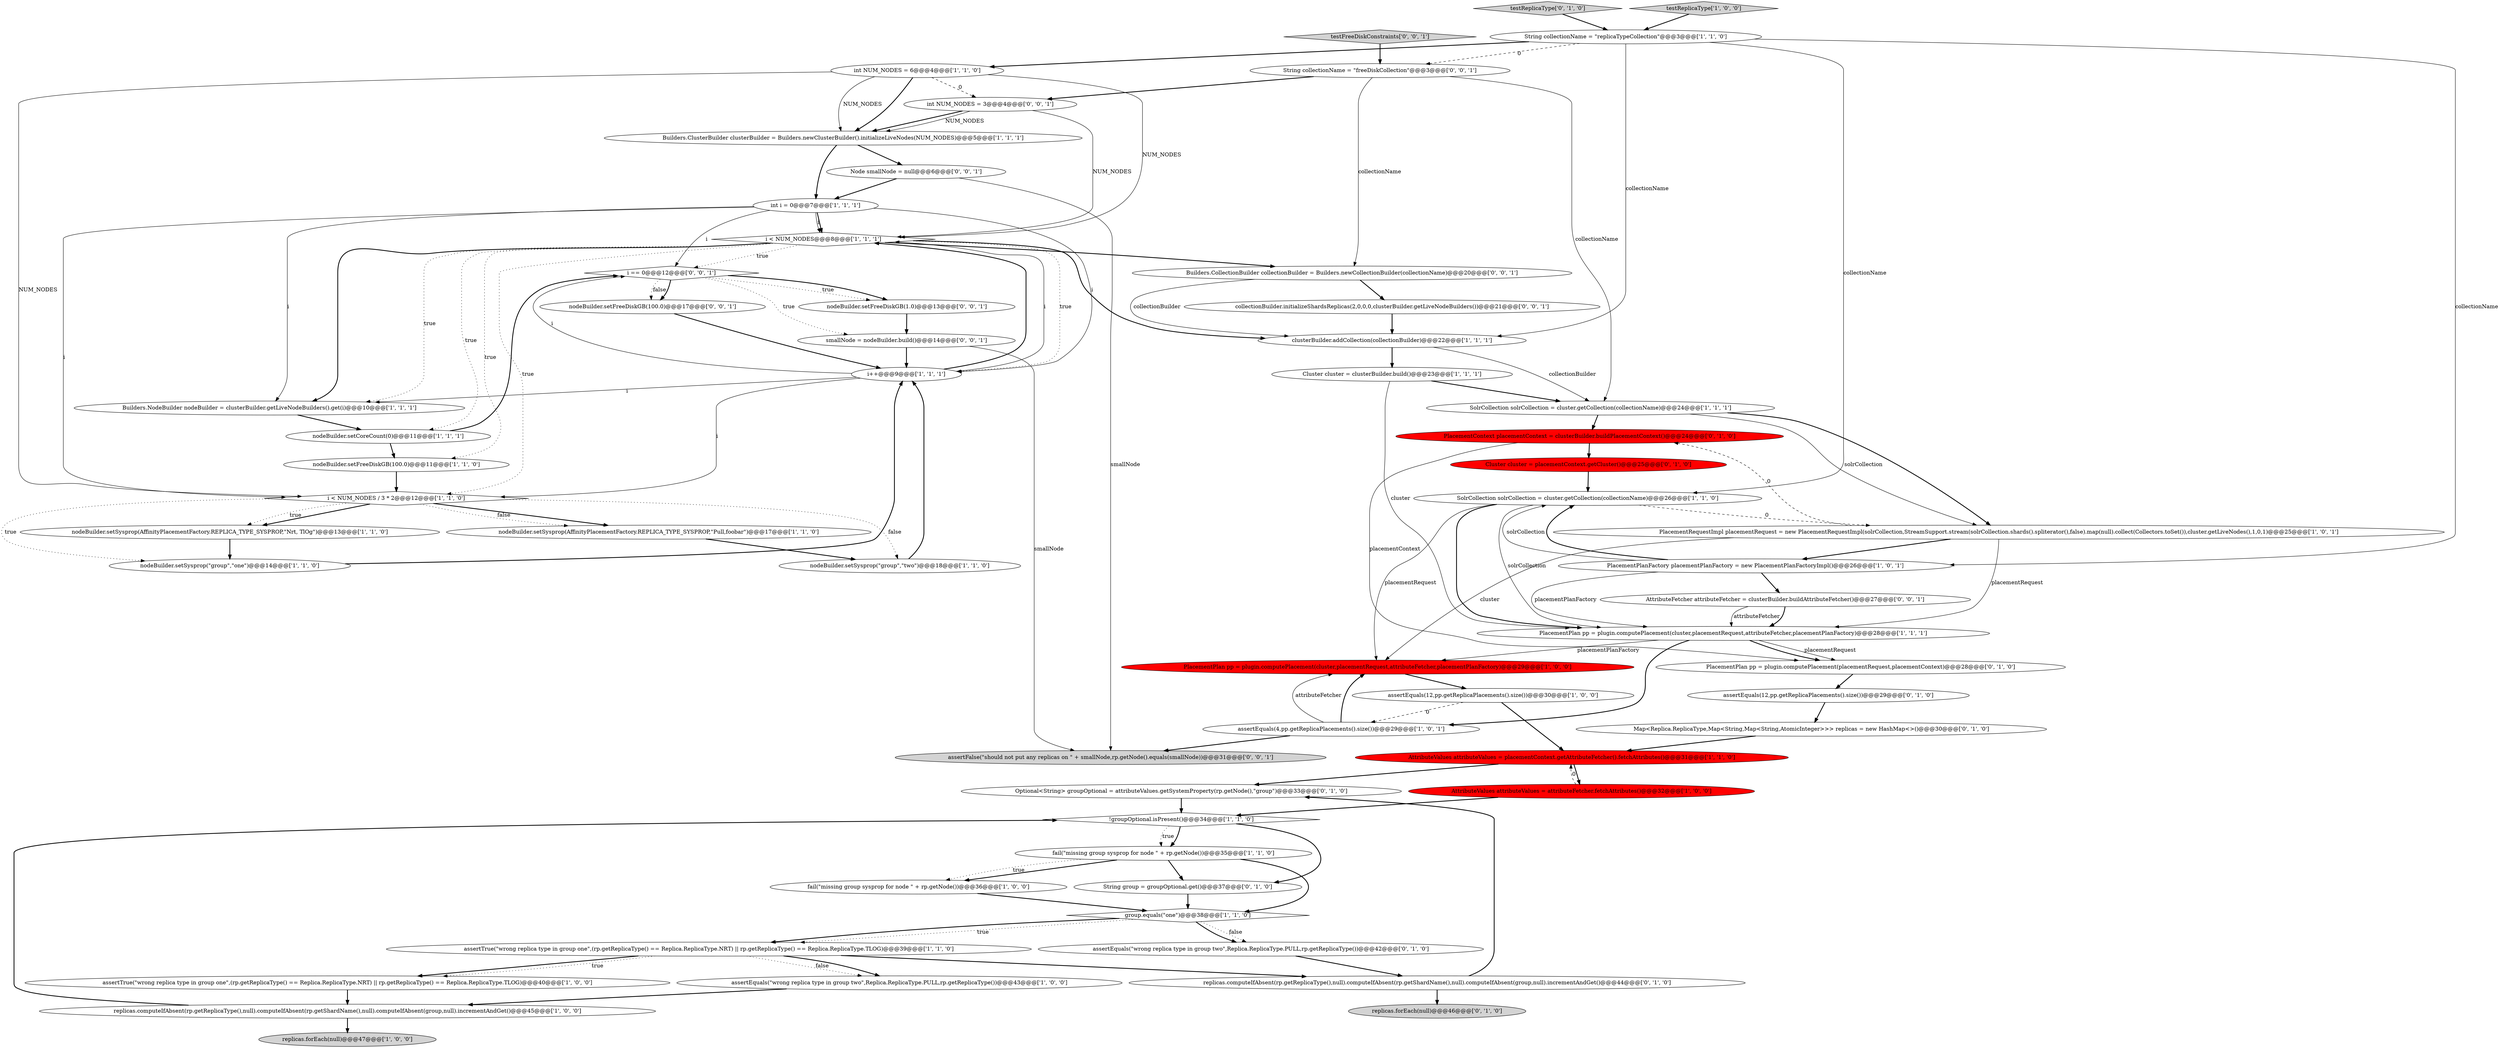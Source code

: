digraph {
55 [style = filled, label = "String collectionName = \"freeDiskCollection\"@@@3@@@['0', '0', '1']", fillcolor = white, shape = ellipse image = "AAA0AAABBB3BBB"];
19 [style = filled, label = "replicas.computeIfAbsent(rp.getReplicaType(),null).computeIfAbsent(rp.getShardName(),null).computeIfAbsent(group,null).incrementAndGet()@@@45@@@['1', '0', '0']", fillcolor = white, shape = ellipse image = "AAA0AAABBB1BBB"];
58 [style = filled, label = "testFreeDiskConstraints['0', '0', '1']", fillcolor = lightgray, shape = diamond image = "AAA0AAABBB3BBB"];
37 [style = filled, label = "PlacementPlan pp = plugin.computePlacement(placementRequest,placementContext)@@@28@@@['0', '1', '0']", fillcolor = white, shape = ellipse image = "AAA0AAABBB2BBB"];
24 [style = filled, label = "replicas.forEach(null)@@@47@@@['1', '0', '0']", fillcolor = lightgray, shape = ellipse image = "AAA0AAABBB1BBB"];
29 [style = filled, label = "Cluster cluster = clusterBuilder.build()@@@23@@@['1', '1', '1']", fillcolor = white, shape = ellipse image = "AAA0AAABBB1BBB"];
39 [style = filled, label = "Map<Replica.ReplicaType,Map<String,Map<String,AtomicInteger>>> replicas = new HashMap<>()@@@30@@@['0', '1', '0']", fillcolor = white, shape = ellipse image = "AAA0AAABBB2BBB"];
57 [style = filled, label = "nodeBuilder.setFreeDiskGB(1.0)@@@13@@@['0', '0', '1']", fillcolor = white, shape = ellipse image = "AAA0AAABBB3BBB"];
15 [style = filled, label = "PlacementPlan pp = plugin.computePlacement(cluster,placementRequest,attributeFetcher,placementPlanFactory)@@@29@@@['1', '0', '0']", fillcolor = red, shape = ellipse image = "AAA1AAABBB1BBB"];
38 [style = filled, label = "Optional<String> groupOptional = attributeValues.getSystemProperty(rp.getNode(),\"group\")@@@33@@@['0', '1', '0']", fillcolor = white, shape = ellipse image = "AAA0AAABBB2BBB"];
54 [style = filled, label = "Node smallNode = null@@@6@@@['0', '0', '1']", fillcolor = white, shape = ellipse image = "AAA0AAABBB3BBB"];
41 [style = filled, label = "replicas.forEach(null)@@@46@@@['0', '1', '0']", fillcolor = lightgray, shape = ellipse image = "AAA0AAABBB2BBB"];
1 [style = filled, label = "int NUM_NODES = 6@@@4@@@['1', '1', '0']", fillcolor = white, shape = ellipse image = "AAA0AAABBB1BBB"];
33 [style = filled, label = "assertTrue(\"wrong replica type in group one\",(rp.getReplicaType() == Replica.ReplicaType.NRT) || rp.getReplicaType() == Replica.ReplicaType.TLOG)@@@40@@@['1', '0', '0']", fillcolor = white, shape = ellipse image = "AAA0AAABBB1BBB"];
46 [style = filled, label = "replicas.computeIfAbsent(rp.getReplicaType(),null).computeIfAbsent(rp.getShardName(),null).computeIfAbsent(group,null).incrementAndGet()@@@44@@@['0', '1', '0']", fillcolor = white, shape = ellipse image = "AAA0AAABBB2BBB"];
50 [style = filled, label = "i == 0@@@12@@@['0', '0', '1']", fillcolor = white, shape = diamond image = "AAA0AAABBB3BBB"];
52 [style = filled, label = "AttributeFetcher attributeFetcher = clusterBuilder.buildAttributeFetcher()@@@27@@@['0', '0', '1']", fillcolor = white, shape = ellipse image = "AAA0AAABBB3BBB"];
2 [style = filled, label = "PlacementPlanFactory placementPlanFactory = new PlacementPlanFactoryImpl()@@@26@@@['1', '0', '1']", fillcolor = white, shape = ellipse image = "AAA0AAABBB1BBB"];
47 [style = filled, label = "Builders.CollectionBuilder collectionBuilder = Builders.newCollectionBuilder(collectionName)@@@20@@@['0', '0', '1']", fillcolor = white, shape = ellipse image = "AAA0AAABBB3BBB"];
8 [style = filled, label = "nodeBuilder.setFreeDiskGB(100.0)@@@11@@@['1', '1', '0']", fillcolor = white, shape = ellipse image = "AAA0AAABBB1BBB"];
35 [style = filled, label = "fail(\"missing group sysprop for node \" + rp.getNode())@@@36@@@['1', '0', '0']", fillcolor = white, shape = ellipse image = "AAA0AAABBB1BBB"];
10 [style = filled, label = "nodeBuilder.setSysprop(AffinityPlacementFactory.REPLICA_TYPE_SYSPROP,\"Pull,foobar\")@@@17@@@['1', '1', '0']", fillcolor = white, shape = ellipse image = "AAA0AAABBB1BBB"];
42 [style = filled, label = "PlacementContext placementContext = clusterBuilder.buildPlacementContext()@@@24@@@['0', '1', '0']", fillcolor = red, shape = ellipse image = "AAA1AAABBB2BBB"];
9 [style = filled, label = "nodeBuilder.setSysprop(AffinityPlacementFactory.REPLICA_TYPE_SYSPROP,\"Nrt, TlOg\")@@@13@@@['1', '1', '0']", fillcolor = white, shape = ellipse image = "AAA0AAABBB1BBB"];
45 [style = filled, label = "testReplicaType['0', '1', '0']", fillcolor = lightgray, shape = diamond image = "AAA0AAABBB2BBB"];
13 [style = filled, label = "nodeBuilder.setSysprop(\"group\",\"one\")@@@14@@@['1', '1', '0']", fillcolor = white, shape = ellipse image = "AAA0AAABBB1BBB"];
26 [style = filled, label = "AttributeValues attributeValues = attributeFetcher.fetchAttributes()@@@32@@@['1', '0', '0']", fillcolor = red, shape = ellipse image = "AAA1AAABBB1BBB"];
3 [style = filled, label = "PlacementPlan pp = plugin.computePlacement(cluster,placementRequest,attributeFetcher,placementPlanFactory)@@@28@@@['1', '1', '1']", fillcolor = white, shape = ellipse image = "AAA0AAABBB1BBB"];
21 [style = filled, label = "i < NUM_NODES / 3 * 2@@@12@@@['1', '1', '0']", fillcolor = white, shape = diamond image = "AAA0AAABBB1BBB"];
4 [style = filled, label = "assertEquals(4,pp.getReplicaPlacements().size())@@@29@@@['1', '0', '1']", fillcolor = white, shape = ellipse image = "AAA0AAABBB1BBB"];
23 [style = filled, label = "assertEquals(12,pp.getReplicaPlacements().size())@@@30@@@['1', '0', '0']", fillcolor = white, shape = ellipse image = "AAA0AAABBB1BBB"];
34 [style = filled, label = "nodeBuilder.setSysprop(\"group\",\"two\")@@@18@@@['1', '1', '0']", fillcolor = white, shape = ellipse image = "AAA0AAABBB1BBB"];
22 [style = filled, label = "assertTrue(\"wrong replica type in group one\",(rp.getReplicaType() == Replica.ReplicaType.NRT) || rp.getReplicaType() == Replica.ReplicaType.TLOG)@@@39@@@['1', '1', '0']", fillcolor = white, shape = ellipse image = "AAA0AAABBB1BBB"];
28 [style = filled, label = "i++@@@9@@@['1', '1', '1']", fillcolor = white, shape = ellipse image = "AAA0AAABBB1BBB"];
43 [style = filled, label = "Cluster cluster = placementContext.getCluster()@@@25@@@['0', '1', '0']", fillcolor = red, shape = ellipse image = "AAA1AAABBB2BBB"];
12 [style = filled, label = "testReplicaType['1', '0', '0']", fillcolor = lightgray, shape = diamond image = "AAA0AAABBB1BBB"];
18 [style = filled, label = "assertEquals(\"wrong replica type in group two\",Replica.ReplicaType.PULL,rp.getReplicaType())@@@43@@@['1', '0', '0']", fillcolor = white, shape = ellipse image = "AAA0AAABBB1BBB"];
53 [style = filled, label = "nodeBuilder.setFreeDiskGB(100.0)@@@17@@@['0', '0', '1']", fillcolor = white, shape = ellipse image = "AAA0AAABBB3BBB"];
32 [style = filled, label = "clusterBuilder.addCollection(collectionBuilder)@@@22@@@['1', '1', '1']", fillcolor = white, shape = ellipse image = "AAA0AAABBB1BBB"];
56 [style = filled, label = "assertFalse(\"should not put any replicas on \" + smallNode,rp.getNode().equals(smallNode))@@@31@@@['0', '0', '1']", fillcolor = lightgray, shape = ellipse image = "AAA0AAABBB3BBB"];
20 [style = filled, label = "group.equals(\"one\")@@@38@@@['1', '1', '0']", fillcolor = white, shape = diamond image = "AAA0AAABBB1BBB"];
30 [style = filled, label = "int i = 0@@@7@@@['1', '1', '1']", fillcolor = white, shape = ellipse image = "AAA0AAABBB1BBB"];
17 [style = filled, label = "PlacementRequestImpl placementRequest = new PlacementRequestImpl(solrCollection,StreamSupport.stream(solrCollection.shards().spliterator(),false).map(null).collect(Collectors.toSet()),cluster.getLiveNodes(),1,0,1)@@@25@@@['1', '0', '1']", fillcolor = white, shape = ellipse image = "AAA0AAABBB1BBB"];
48 [style = filled, label = "collectionBuilder.initializeShardsReplicas(2,0,0,0,clusterBuilder.getLiveNodeBuilders())@@@21@@@['0', '0', '1']", fillcolor = white, shape = ellipse image = "AAA0AAABBB3BBB"];
49 [style = filled, label = "int NUM_NODES = 3@@@4@@@['0', '0', '1']", fillcolor = white, shape = ellipse image = "AAA0AAABBB3BBB"];
5 [style = filled, label = "i < NUM_NODES@@@8@@@['1', '1', '1']", fillcolor = white, shape = diamond image = "AAA0AAABBB1BBB"];
7 [style = filled, label = "SolrCollection solrCollection = cluster.getCollection(collectionName)@@@24@@@['1', '1', '1']", fillcolor = white, shape = ellipse image = "AAA0AAABBB1BBB"];
40 [style = filled, label = "assertEquals(\"wrong replica type in group two\",Replica.ReplicaType.PULL,rp.getReplicaType())@@@42@@@['0', '1', '0']", fillcolor = white, shape = ellipse image = "AAA0AAABBB2BBB"];
16 [style = filled, label = "String collectionName = \"replicaTypeCollection\"@@@3@@@['1', '1', '0']", fillcolor = white, shape = ellipse image = "AAA0AAABBB1BBB"];
51 [style = filled, label = "smallNode = nodeBuilder.build()@@@14@@@['0', '0', '1']", fillcolor = white, shape = ellipse image = "AAA0AAABBB3BBB"];
25 [style = filled, label = "!groupOptional.isPresent()@@@34@@@['1', '1', '0']", fillcolor = white, shape = diamond image = "AAA0AAABBB1BBB"];
0 [style = filled, label = "nodeBuilder.setCoreCount(0)@@@11@@@['1', '1', '1']", fillcolor = white, shape = ellipse image = "AAA0AAABBB1BBB"];
11 [style = filled, label = "AttributeValues attributeValues = placementContext.getAttributeFetcher().fetchAttributes()@@@31@@@['1', '1', '0']", fillcolor = red, shape = ellipse image = "AAA1AAABBB1BBB"];
36 [style = filled, label = "String group = groupOptional.get()@@@37@@@['0', '1', '0']", fillcolor = white, shape = ellipse image = "AAA0AAABBB2BBB"];
44 [style = filled, label = "assertEquals(12,pp.getReplicaPlacements().size())@@@29@@@['0', '1', '0']", fillcolor = white, shape = ellipse image = "AAA0AAABBB2BBB"];
27 [style = filled, label = "Builders.ClusterBuilder clusterBuilder = Builders.newClusterBuilder().initializeLiveNodes(NUM_NODES)@@@5@@@['1', '1', '1']", fillcolor = white, shape = ellipse image = "AAA0AAABBB1BBB"];
14 [style = filled, label = "SolrCollection solrCollection = cluster.getCollection(collectionName)@@@26@@@['1', '1', '0']", fillcolor = white, shape = ellipse image = "AAA0AAABBB1BBB"];
6 [style = filled, label = "fail(\"missing group sysprop for node \" + rp.getNode())@@@35@@@['1', '1', '0']", fillcolor = white, shape = ellipse image = "AAA0AAABBB1BBB"];
31 [style = filled, label = "Builders.NodeBuilder nodeBuilder = clusterBuilder.getLiveNodeBuilders().get(i)@@@10@@@['1', '1', '1']", fillcolor = white, shape = ellipse image = "AAA0AAABBB1BBB"];
14->3 [style = bold, label=""];
21->10 [style = bold, label=""];
6->35 [style = bold, label=""];
29->3 [style = solid, label="cluster"];
55->49 [style = bold, label=""];
21->34 [style = dotted, label="false"];
4->15 [style = bold, label=""];
1->27 [style = bold, label=""];
49->5 [style = solid, label="NUM_NODES"];
25->6 [style = bold, label=""];
28->50 [style = solid, label="i"];
17->3 [style = solid, label="placementRequest"];
3->4 [style = bold, label=""];
36->20 [style = bold, label=""];
19->24 [style = bold, label=""];
1->49 [style = dashed, label="0"];
2->14 [style = bold, label=""];
0->8 [style = bold, label=""];
1->21 [style = solid, label="NUM_NODES"];
22->18 [style = dotted, label="false"];
2->52 [style = bold, label=""];
42->37 [style = solid, label="placementContext"];
3->37 [style = solid, label="placementRequest"];
22->33 [style = bold, label=""];
46->38 [style = bold, label=""];
28->5 [style = bold, label=""];
22->46 [style = bold, label=""];
51->28 [style = bold, label=""];
47->32 [style = solid, label="collectionBuilder"];
47->48 [style = bold, label=""];
57->51 [style = bold, label=""];
23->4 [style = dashed, label="0"];
35->20 [style = bold, label=""];
25->36 [style = bold, label=""];
27->30 [style = bold, label=""];
18->19 [style = bold, label=""];
50->51 [style = dotted, label="true"];
22->33 [style = dotted, label="true"];
52->3 [style = solid, label="attributeFetcher"];
21->10 [style = dotted, label="false"];
46->41 [style = bold, label=""];
19->25 [style = bold, label=""];
4->56 [style = bold, label=""];
26->11 [style = dashed, label="0"];
21->9 [style = bold, label=""];
22->18 [style = bold, label=""];
21->9 [style = dotted, label="true"];
10->34 [style = bold, label=""];
17->2 [style = bold, label=""];
16->32 [style = solid, label="collectionName"];
25->6 [style = dotted, label="true"];
7->42 [style = bold, label=""];
27->54 [style = bold, label=""];
38->25 [style = bold, label=""];
48->32 [style = bold, label=""];
21->13 [style = dotted, label="true"];
20->22 [style = dotted, label="true"];
5->8 [style = dotted, label="true"];
30->50 [style = solid, label="i"];
14->3 [style = solid, label="solrCollection"];
11->26 [style = bold, label=""];
7->17 [style = bold, label=""];
3->37 [style = bold, label=""];
55->47 [style = solid, label="collectionName"];
31->0 [style = bold, label=""];
5->31 [style = dotted, label="true"];
4->15 [style = solid, label="attributeFetcher"];
45->16 [style = bold, label=""];
5->0 [style = dotted, label="true"];
17->42 [style = dashed, label="0"];
14->15 [style = solid, label="placementRequest"];
3->15 [style = solid, label="placementPlanFactory"];
2->14 [style = solid, label="solrCollection"];
5->32 [style = bold, label=""];
34->28 [style = bold, label=""];
6->20 [style = bold, label=""];
30->28 [style = solid, label="i"];
50->57 [style = dotted, label="true"];
32->7 [style = solid, label="collectionBuilder"];
16->1 [style = bold, label=""];
30->5 [style = bold, label=""];
43->14 [style = bold, label=""];
50->57 [style = bold, label=""];
28->31 [style = solid, label="i"];
37->44 [style = bold, label=""];
51->56 [style = solid, label="smallNode"];
14->17 [style = dashed, label="0"];
5->21 [style = dotted, label="true"];
55->7 [style = solid, label="collectionName"];
33->19 [style = bold, label=""];
23->11 [style = bold, label=""];
1->27 [style = solid, label="NUM_NODES"];
5->50 [style = dotted, label="true"];
1->5 [style = solid, label="NUM_NODES"];
30->21 [style = solid, label="i"];
5->28 [style = dotted, label="true"];
53->28 [style = bold, label=""];
30->5 [style = solid, label="i"];
30->31 [style = solid, label="i"];
7->17 [style = solid, label="solrCollection"];
15->23 [style = bold, label=""];
54->56 [style = solid, label="smallNode"];
42->43 [style = bold, label=""];
11->38 [style = bold, label=""];
2->3 [style = solid, label="placementPlanFactory"];
26->25 [style = bold, label=""];
16->14 [style = solid, label="collectionName"];
54->30 [style = bold, label=""];
12->16 [style = bold, label=""];
49->27 [style = bold, label=""];
58->55 [style = bold, label=""];
44->39 [style = bold, label=""];
39->11 [style = bold, label=""];
6->36 [style = bold, label=""];
0->50 [style = bold, label=""];
20->22 [style = bold, label=""];
40->46 [style = bold, label=""];
32->29 [style = bold, label=""];
5->47 [style = bold, label=""];
17->15 [style = solid, label="cluster"];
50->53 [style = dotted, label="false"];
49->27 [style = solid, label="NUM_NODES"];
20->40 [style = bold, label=""];
28->21 [style = solid, label="i"];
5->31 [style = bold, label=""];
16->2 [style = solid, label="collectionName"];
8->21 [style = bold, label=""];
29->7 [style = bold, label=""];
6->35 [style = dotted, label="true"];
52->3 [style = bold, label=""];
20->40 [style = dotted, label="false"];
16->55 [style = dashed, label="0"];
50->53 [style = bold, label=""];
13->28 [style = bold, label=""];
9->13 [style = bold, label=""];
28->5 [style = solid, label="i"];
}
